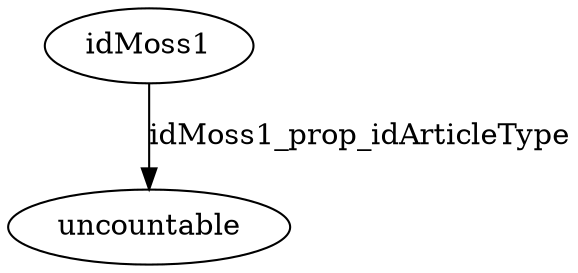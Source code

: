 strict digraph  {
idMoss1 [node_type=entity_node, root=root];
uncountable;
idMoss1 -> uncountable  [edge_type=property, label=idMoss1_prop_idArticleType];
}
